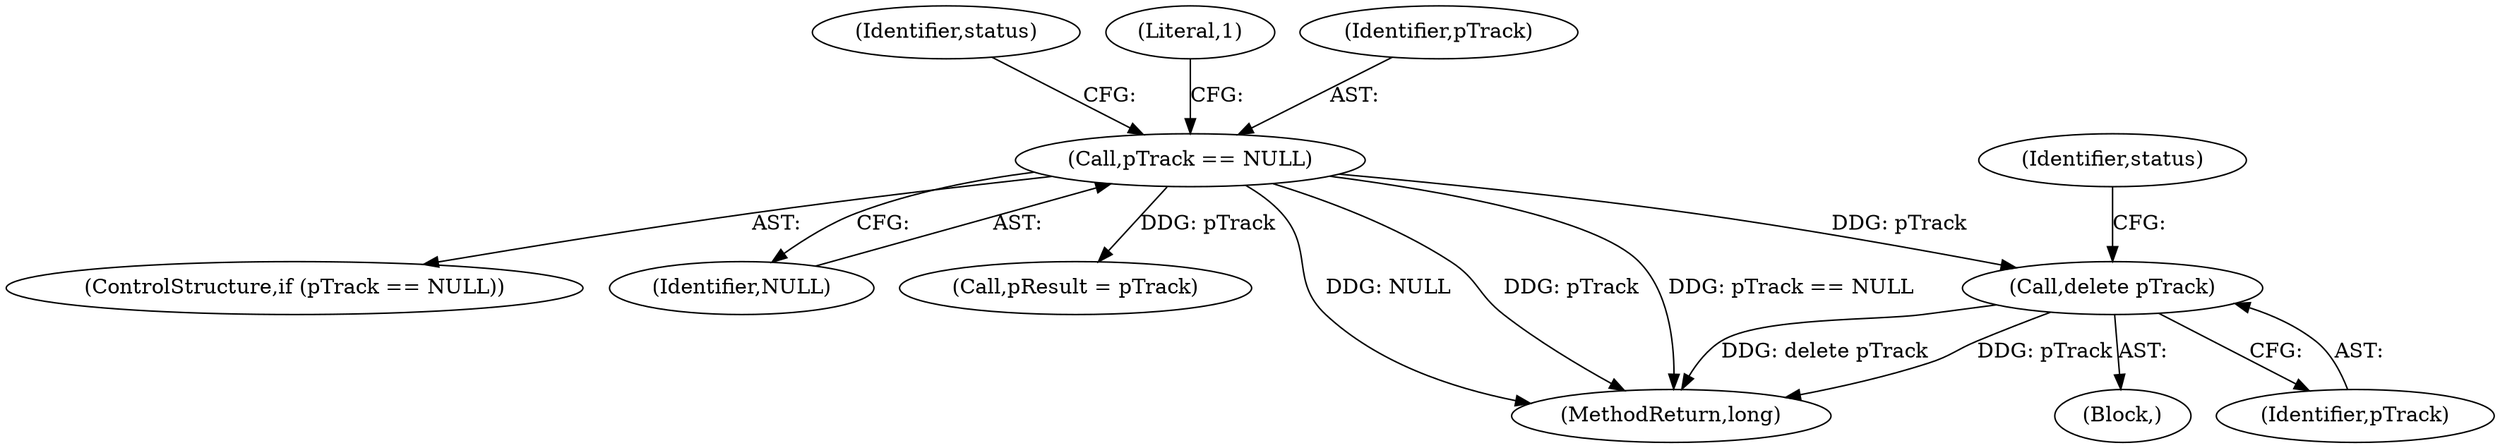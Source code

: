 digraph "0_Android_cc274e2abe8b2a6698a5c47d8aa4bb45f1f9538d_41@API" {
"1000299" [label="(Call,delete pTrack)"];
"1000283" [label="(Call,pTrack == NULL)"];
"1000282" [label="(ControlStructure,if (pTrack == NULL))"];
"1000298" [label="(Block,)"];
"1000291" [label="(Identifier,status)"];
"1000302" [label="(Identifier,status)"];
"1000285" [label="(Identifier,NULL)"];
"1000288" [label="(Literal,1)"];
"1000318" [label="(Call,pResult = pTrack)"];
"1000299" [label="(Call,delete pTrack)"];
"1000323" [label="(MethodReturn,long)"];
"1000283" [label="(Call,pTrack == NULL)"];
"1000284" [label="(Identifier,pTrack)"];
"1000300" [label="(Identifier,pTrack)"];
"1000299" -> "1000298"  [label="AST: "];
"1000299" -> "1000300"  [label="CFG: "];
"1000300" -> "1000299"  [label="AST: "];
"1000302" -> "1000299"  [label="CFG: "];
"1000299" -> "1000323"  [label="DDG: delete pTrack"];
"1000299" -> "1000323"  [label="DDG: pTrack"];
"1000283" -> "1000299"  [label="DDG: pTrack"];
"1000283" -> "1000282"  [label="AST: "];
"1000283" -> "1000285"  [label="CFG: "];
"1000284" -> "1000283"  [label="AST: "];
"1000285" -> "1000283"  [label="AST: "];
"1000288" -> "1000283"  [label="CFG: "];
"1000291" -> "1000283"  [label="CFG: "];
"1000283" -> "1000323"  [label="DDG: NULL"];
"1000283" -> "1000323"  [label="DDG: pTrack"];
"1000283" -> "1000323"  [label="DDG: pTrack == NULL"];
"1000283" -> "1000318"  [label="DDG: pTrack"];
}
